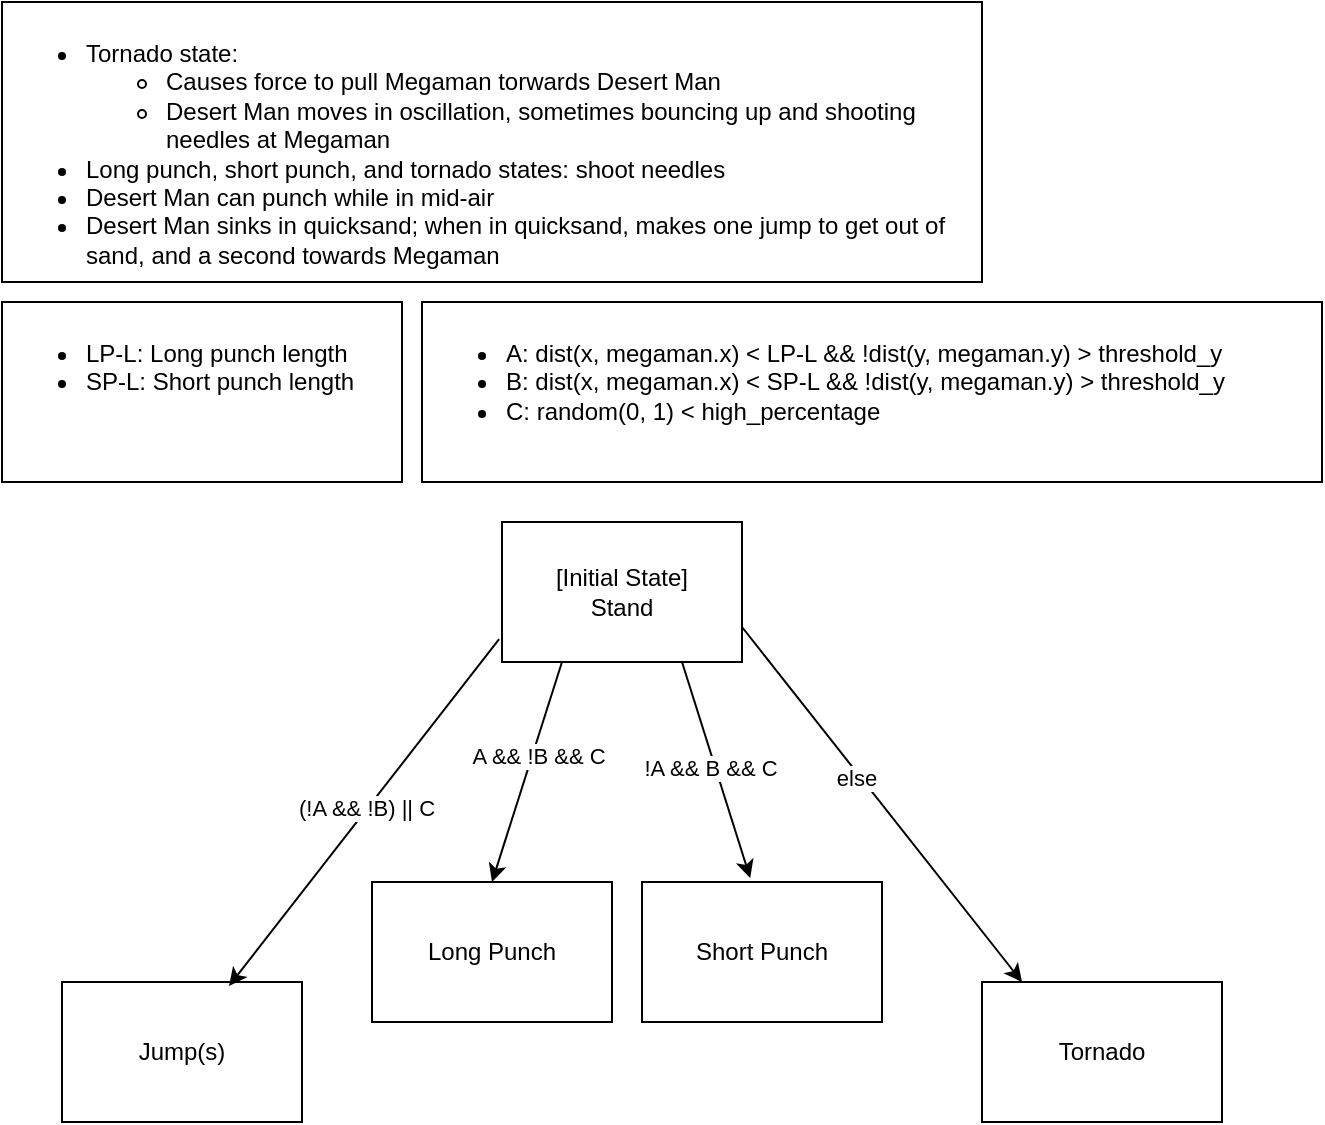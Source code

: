 <mxfile version="24.7.17">
  <diagram name="Page-1" id="6NVW6wNW4NCIItcSFVE7">
    <mxGraphModel dx="662" dy="410" grid="1" gridSize="10" guides="1" tooltips="1" connect="1" arrows="1" fold="1" page="1" pageScale="1" pageWidth="850" pageHeight="1100" math="0" shadow="0">
      <root>
        <mxCell id="0" />
        <mxCell id="1" parent="0" />
        <mxCell id="Jn0WTbxVhSk2h-RKpYei-1" value="&lt;div&gt;[Initial State]&lt;/div&gt;&lt;div&gt;Stand&lt;/div&gt;" style="text;html=1;align=center;verticalAlign=middle;whiteSpace=wrap;rounded=0;fillColor=none;strokeColor=default;" vertex="1" parent="1">
          <mxGeometry x="290" y="260" width="120" height="70" as="geometry" />
        </mxCell>
        <mxCell id="Jn0WTbxVhSk2h-RKpYei-3" value="Jump(s)" style="text;html=1;align=center;verticalAlign=middle;whiteSpace=wrap;rounded=0;fillColor=none;strokeColor=default;" vertex="1" parent="1">
          <mxGeometry x="70" y="490" width="120" height="70" as="geometry" />
        </mxCell>
        <mxCell id="Jn0WTbxVhSk2h-RKpYei-4" value="Long Punch" style="text;html=1;align=center;verticalAlign=middle;whiteSpace=wrap;rounded=0;fillColor=none;strokeColor=default;" vertex="1" parent="1">
          <mxGeometry x="225" y="440" width="120" height="70" as="geometry" />
        </mxCell>
        <mxCell id="Jn0WTbxVhSk2h-RKpYei-5" value="Tornado" style="text;html=1;align=center;verticalAlign=middle;whiteSpace=wrap;rounded=0;fillColor=none;strokeColor=default;" vertex="1" parent="1">
          <mxGeometry x="530" y="490" width="120" height="70" as="geometry" />
        </mxCell>
        <mxCell id="Jn0WTbxVhSk2h-RKpYei-6" value="Short Punch" style="text;html=1;align=center;verticalAlign=middle;whiteSpace=wrap;rounded=0;fillColor=none;strokeColor=default;" vertex="1" parent="1">
          <mxGeometry x="360" y="440" width="120" height="70" as="geometry" />
        </mxCell>
        <mxCell id="Jn0WTbxVhSk2h-RKpYei-7" value="&lt;ul&gt;&lt;li&gt;A: dist(x, megaman.x) &amp;lt; LP-L &amp;amp;&amp;amp; !dist(y, megaman.y) &amp;gt; threshold_y&lt;/li&gt;&lt;li&gt;B: dist(x, megaman.x) &amp;lt; SP-L &amp;amp;&amp;amp; !dist(y, megaman.y) &amp;gt; threshold_y&lt;/li&gt;&lt;li&gt;C: random(0, 1) &amp;lt; high_percentage&lt;/li&gt;&lt;/ul&gt;" style="text;html=1;align=left;verticalAlign=top;whiteSpace=wrap;rounded=0;fillColor=none;strokeColor=default;" vertex="1" parent="1">
          <mxGeometry x="250" y="150" width="450" height="90" as="geometry" />
        </mxCell>
        <mxCell id="Jn0WTbxVhSk2h-RKpYei-8" value="&lt;ul&gt;&lt;li&gt;LP-L: Long punch length&lt;/li&gt;&lt;li&gt;SP-L: Short punch length&lt;/li&gt;&lt;/ul&gt;" style="text;html=1;align=left;verticalAlign=top;whiteSpace=wrap;rounded=0;fillColor=none;strokeColor=default;" vertex="1" parent="1">
          <mxGeometry x="40" y="150" width="200" height="90" as="geometry" />
        </mxCell>
        <mxCell id="Jn0WTbxVhSk2h-RKpYei-10" value="" style="endArrow=classic;html=1;rounded=0;exitX=-0.012;exitY=0.837;exitDx=0;exitDy=0;entryX=0.696;entryY=0.028;entryDx=0;entryDy=0;exitPerimeter=0;entryPerimeter=0;" edge="1" parent="1" source="Jn0WTbxVhSk2h-RKpYei-1" target="Jn0WTbxVhSk2h-RKpYei-3">
          <mxGeometry width="50" height="50" relative="1" as="geometry">
            <mxPoint x="238" y="330" as="sourcePoint" />
            <mxPoint x="153" y="390" as="targetPoint" />
          </mxGeometry>
        </mxCell>
        <mxCell id="Jn0WTbxVhSk2h-RKpYei-11" value="(!A &amp;amp;&amp;amp; !B) || C" style="edgeLabel;html=1;align=center;verticalAlign=middle;resizable=0;points=[];" vertex="1" connectable="0" parent="Jn0WTbxVhSk2h-RKpYei-10">
          <mxGeometry x="-0.024" y="-1" relative="1" as="geometry">
            <mxPoint as="offset" />
          </mxGeometry>
        </mxCell>
        <mxCell id="Jn0WTbxVhSk2h-RKpYei-12" value="" style="endArrow=classic;html=1;rounded=0;exitX=0.25;exitY=1;exitDx=0;exitDy=0;entryX=0.5;entryY=0;entryDx=0;entryDy=0;" edge="1" parent="1" source="Jn0WTbxVhSk2h-RKpYei-1" target="Jn0WTbxVhSk2h-RKpYei-4">
          <mxGeometry width="50" height="50" relative="1" as="geometry">
            <mxPoint x="330" y="340" as="sourcePoint" />
            <mxPoint x="280" y="390" as="targetPoint" />
          </mxGeometry>
        </mxCell>
        <mxCell id="Jn0WTbxVhSk2h-RKpYei-13" value="A &amp;amp;&amp;amp; !B &amp;amp;&amp;amp; C" style="edgeLabel;html=1;align=center;verticalAlign=middle;resizable=0;points=[];" vertex="1" connectable="0" parent="Jn0WTbxVhSk2h-RKpYei-12">
          <mxGeometry x="-0.156" y="3" relative="1" as="geometry">
            <mxPoint as="offset" />
          </mxGeometry>
        </mxCell>
        <mxCell id="Jn0WTbxVhSk2h-RKpYei-15" value="" style="endArrow=classic;html=1;rounded=0;exitX=0.75;exitY=1;exitDx=0;exitDy=0;entryX=0.451;entryY=-0.028;entryDx=0;entryDy=0;entryPerimeter=0;" edge="1" parent="1" source="Jn0WTbxVhSk2h-RKpYei-1" target="Jn0WTbxVhSk2h-RKpYei-6">
          <mxGeometry width="50" height="50" relative="1" as="geometry">
            <mxPoint x="450" y="340" as="sourcePoint" />
            <mxPoint x="400" y="390" as="targetPoint" />
          </mxGeometry>
        </mxCell>
        <mxCell id="Jn0WTbxVhSk2h-RKpYei-16" value="!A &amp;amp;&amp;amp; B &amp;amp;&amp;amp; C" style="edgeLabel;html=1;align=center;verticalAlign=middle;resizable=0;points=[];" vertex="1" connectable="0" parent="Jn0WTbxVhSk2h-RKpYei-15">
          <mxGeometry x="-0.045" y="-3" relative="1" as="geometry">
            <mxPoint as="offset" />
          </mxGeometry>
        </mxCell>
        <mxCell id="Jn0WTbxVhSk2h-RKpYei-17" value="" style="endArrow=classic;html=1;rounded=0;exitX=1;exitY=0.75;exitDx=0;exitDy=0;entryX=0.167;entryY=0;entryDx=0;entryDy=0;entryPerimeter=0;" edge="1" parent="1" source="Jn0WTbxVhSk2h-RKpYei-1" target="Jn0WTbxVhSk2h-RKpYei-5">
          <mxGeometry width="50" height="50" relative="1" as="geometry">
            <mxPoint x="485" y="330" as="sourcePoint" />
            <mxPoint x="535" y="280" as="targetPoint" />
          </mxGeometry>
        </mxCell>
        <mxCell id="Jn0WTbxVhSk2h-RKpYei-18" value="else" style="edgeLabel;html=1;align=center;verticalAlign=middle;resizable=0;points=[];" vertex="1" connectable="0" parent="Jn0WTbxVhSk2h-RKpYei-17">
          <mxGeometry x="-0.164" y="-2" relative="1" as="geometry">
            <mxPoint as="offset" />
          </mxGeometry>
        </mxCell>
        <mxCell id="Jn0WTbxVhSk2h-RKpYei-19" value="&lt;ul&gt;&lt;li&gt;Tornado state:&lt;/li&gt;&lt;ul&gt;&lt;li&gt;Causes force to pull Megaman torwards Desert Man&lt;/li&gt;&lt;li&gt;Desert Man moves in oscillation, sometimes bouncing up and shooting needles at Megaman&lt;/li&gt;&lt;/ul&gt;&lt;li&gt;Long punch, short punch, and tornado states: shoot needles&lt;/li&gt;&lt;li&gt;Desert Man can punch while in mid-air&lt;br&gt;&lt;/li&gt;&lt;li&gt;Desert Man sinks in quicksand; when in quicksand, makes one jump to get out of sand, and a second towards Megaman&lt;/li&gt;&lt;/ul&gt;" style="text;html=1;align=left;verticalAlign=top;whiteSpace=wrap;rounded=0;strokeColor=default;" vertex="1" parent="1">
          <mxGeometry x="40" width="490" height="140" as="geometry" />
        </mxCell>
      </root>
    </mxGraphModel>
  </diagram>
</mxfile>
